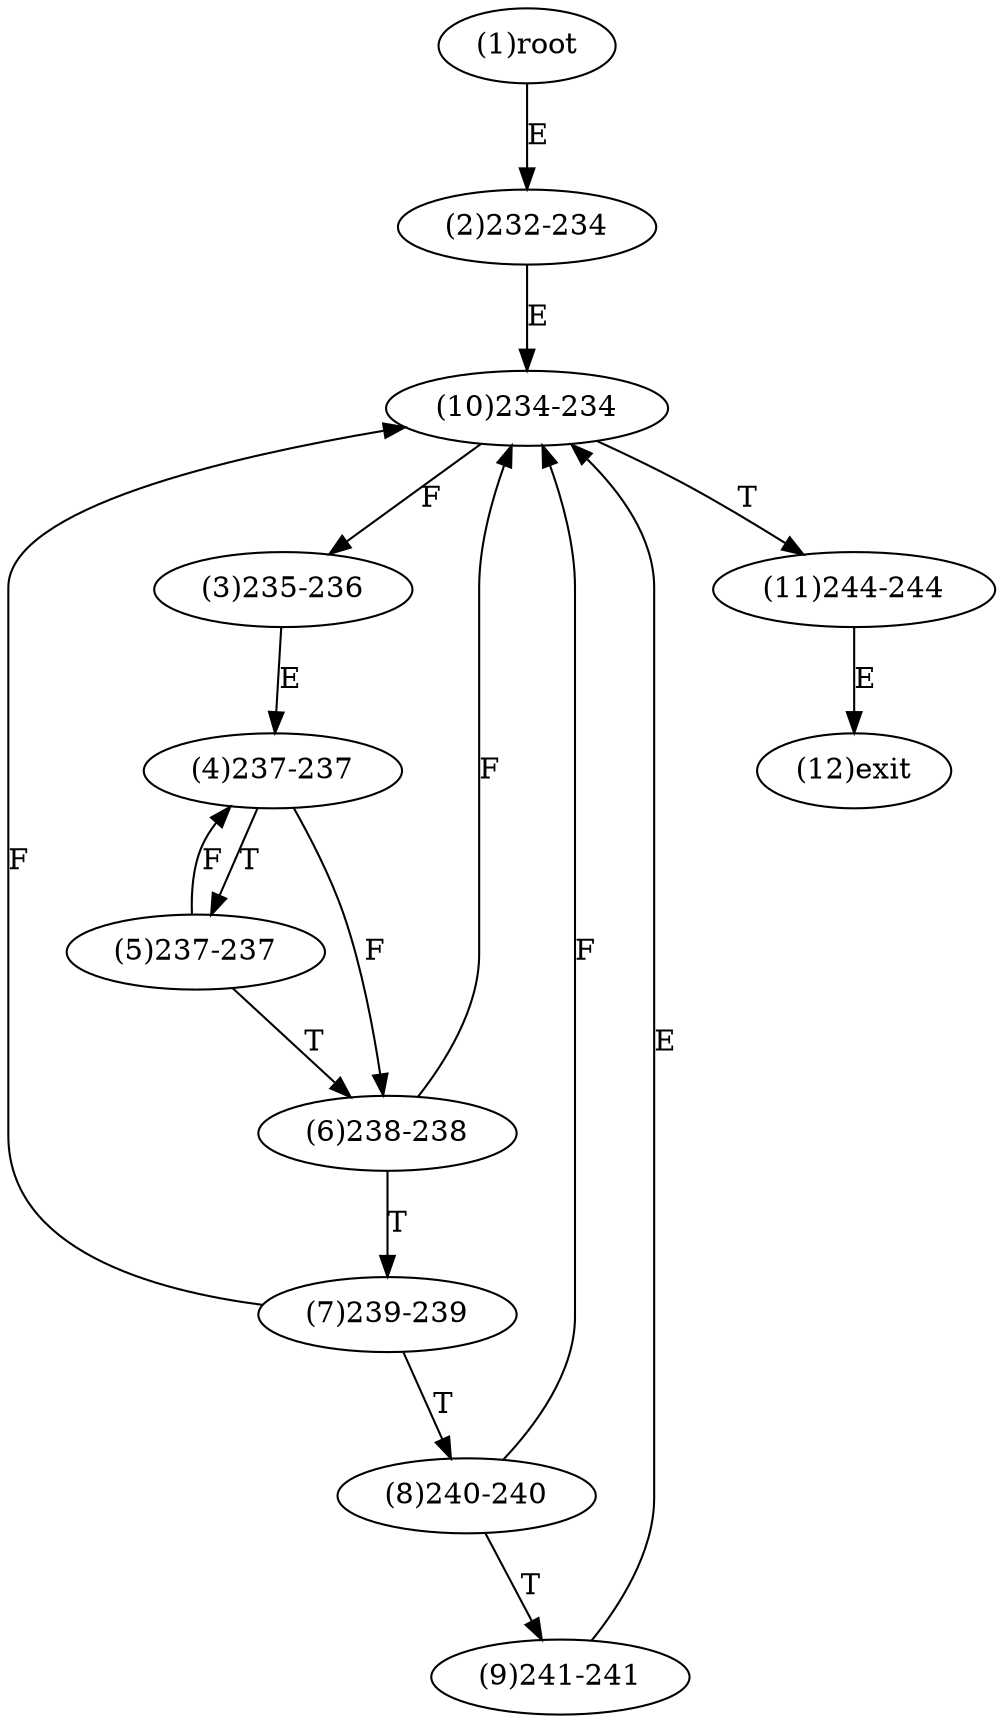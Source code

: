 digraph "" { 
1[ label="(1)root"];
2[ label="(2)232-234"];
3[ label="(3)235-236"];
4[ label="(4)237-237"];
5[ label="(5)237-237"];
6[ label="(6)238-238"];
7[ label="(7)239-239"];
8[ label="(8)240-240"];
9[ label="(9)241-241"];
10[ label="(10)234-234"];
11[ label="(11)244-244"];
12[ label="(12)exit"];
1->2[ label="E"];
2->10[ label="E"];
3->4[ label="E"];
4->6[ label="F"];
4->5[ label="T"];
5->4[ label="F"];
5->6[ label="T"];
6->10[ label="F"];
6->7[ label="T"];
7->10[ label="F"];
7->8[ label="T"];
8->10[ label="F"];
8->9[ label="T"];
9->10[ label="E"];
10->3[ label="F"];
10->11[ label="T"];
11->12[ label="E"];
}